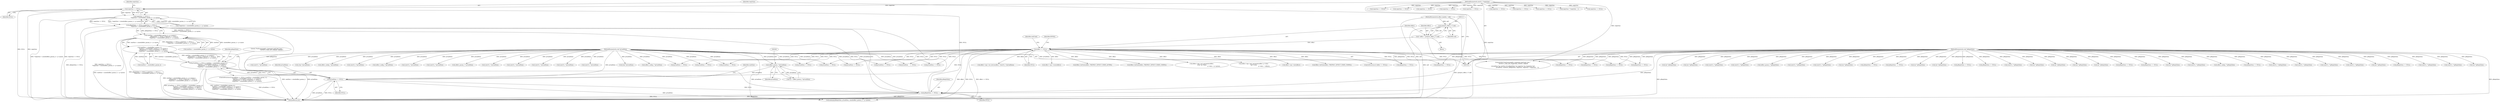 digraph "0_Android_aeea52da00d210587fb3ed895de3d5f2e0264c88_9@pointer" {
"1000391" [label="(Call,replySize == NULL)"];
"1000105" [label="(MethodParameterIn,uint32_t *replySize)"];
"1000387" [label="(Call,pReplyData == NULL)"];
"1000106" [label="(MethodParameterIn,void *pReplyData)"];
"1000369" [label="(Call,pCmdData == NULL)"];
"1000364" [label="(Call,(effect_param_t *)pCmdData)"];
"1000104" [label="(MethodParameterIn,void *pCmdData)"];
"1000117" [label="(Call,effect == NULL)"];
"1000109" [label="(Call,* effect = (preproc_effect_t *) self)"];
"1000111" [label="(Call,(preproc_effect_t *) self)"];
"1000101" [label="(MethodParameterIn,effect_handle_t  self)"];
"1000390" [label="(Call,replySize == NULL ||\n                    *replySize < (sizeof(effect_param_t) + p->psize))"];
"1000386" [label="(Call,pReplyData == NULL || replySize == NULL ||\n                    *replySize < (sizeof(effect_param_t) + p->psize))"];
"1000377" [label="(Call,cmdSize < (sizeof(effect_param_t) + p->psize) ||\n                    pReplyData == NULL || replySize == NULL ||\n                    *replySize < (sizeof(effect_param_t) + p->psize))"];
"1000372" [label="(Call,cmdSize < sizeof(effect_param_t) ||\n                    cmdSize < (sizeof(effect_param_t) + p->psize) ||\n                    pReplyData == NULL || replySize == NULL ||\n                    *replySize < (sizeof(effect_param_t) + p->psize))"];
"1000368" [label="(Call,pCmdData == NULL || cmdSize < sizeof(effect_param_t) ||\n                    cmdSize < (sizeof(effect_param_t) + p->psize) ||\n                    pReplyData == NULL || replySize == NULL ||\n                    *replySize < (sizeof(effect_param_t) + p->psize))"];
"1000393" [label="(Identifier,NULL)"];
"1000560" [label="(Call,replySize == NULL)"];
"1000149" [label="(Call,effect->ops->init(effect))"];
"1000153" [label="(Call,(int *)pReplyData)"];
"1000938" [label="(Call,(uint32_t *)pCmdData)"];
"1000906" [label="(Call,(uint32_t *)pCmdData)"];
"1000821" [label="(Call,replySize == NULL)"];
"1000409" [label="(Call,memcpy(pReplyData, pCmdData, sizeof(effect_param_t) + p->psize))"];
"1000316" [label="(Call,(int *)pReplyData)"];
"1000510" [label="(Call,(effect_param_t *) pCmdData)"];
"1000609" [label="(Call,Effect_SetState(effect, PREPROC_EFFECT_STATE_CONFIG))"];
"1001225" [label="(Call,(uint32_t *)pCmdData)"];
"1000228" [label="(Call,(int *)pReplyData)"];
"1001098" [label="(Call,(uint32_t *)pReplyData)"];
"1000362" [label="(Call,*p = (effect_param_t *)pCmdData)"];
"1001206" [label="(Call,(uint32_t *)pCmdData)"];
"1001217" [label="(Call,(uint32_t *)pReplyData)"];
"1000637" [label="(Call,effect->ops->set_device(effect, *(uint32_t *)pCmdData))"];
"1000373" [label="(Call,cmdSize < sizeof(effect_param_t))"];
"1001053" [label="(Call,pCmdData == NULL)"];
"1000387" [label="(Call,pReplyData == NULL)"];
"1000119" [label="(Identifier,NULL)"];
"1000640" [label="(Call,(uint32_t *)pCmdData)"];
"1000420" [label="(Call,(effect_param_t *)pReplyData)"];
"1001087" [label="(Call,(uint32_t *)pCmdData)"];
"1000278" [label="(Call,pCmdData == NULL)"];
"1000378" [label="(Call,cmdSize < (sizeof(effect_param_t) + p->psize))"];
"1001025" [label="(Call,(uint32_t *)pReplyData)"];
"1000369" [label="(Call,pCmdData == NULL)"];
"1000922" [label="(Call,(uint32_t *)pReplyData)"];
"1000388" [label="(Identifier,pReplyData)"];
"1000590" [label="(Call,replySize == NULL)"];
"1000356" [label="(Call,effect->ops->reset(effect))"];
"1000651" [label="(Call,pCmdData == NULL)"];
"1000367" [label="(ControlStructure,if (pCmdData == NULL || cmdSize < sizeof(effect_param_t) ||\n                    cmdSize < (sizeof(effect_param_t) + p->psize) ||\n                    pReplyData == NULL || replySize == NULL ||\n                    *replySize < (sizeof(effect_param_t) + p->psize)))"];
"1000617" [label="(Call,pCmdData == NULL)"];
"1000606" [label="(Call,(int *)pReplyData)"];
"1000875" [label="(Call,pCmdData == NULL)"];
"1000579" [label="(Call,Effect_SetState(effect, PREPROC_EFFECT_STATE_ACTIVE))"];
"1000886" [label="(Call,pReplyData == NULL)"];
"1000396" [label="(Identifier,replySize)"];
"1001276" [label="(Call,(uint32_t *)pCmdData)"];
"1000679" [label="(Call,(bool *)pCmdData)"];
"1000171" [label="(Call,pReplyData  == NULL)"];
"1000243" [label="(Call,(int *)pReplyData)"];
"1000809" [label="(Call,(int *)pReplyData)"];
"1000101" [label="(MethodParameterIn,effect_handle_t  self)"];
"1000392" [label="(Identifier,replySize)"];
"1000364" [label="(Call,(effect_param_t *)pCmdData)"];
"1000889" [label="(Call,replySize == NULL)"];
"1000246" [label="(Call,Effect_SetState(effect, PREPROC_EFFECT_STATE_CONFIG))"];
"1000212" [label="(Call,(effect_config_t *)pCmdData)"];
"1000493" [label="(Call,replySize == NULL)"];
"1000125" [label="(Identifier,cmdCode)"];
"1001062" [label="(Call,pReplyData == NULL)"];
"1001282" [label="(Call,(uint32_t *)pCmdData)"];
"1000741" [label="(Call,pReplyData == NULL)"];
"1000538" [label="(Call,effect->ops->set_parameter(effect,\n (void *)p->data,\n                                                                p->data + p->psize))"];
"1000253" [label="(Call,pReplyData == NULL)"];
"1001113" [label="(Call,(uint32_t *)pReplyData)"];
"1000774" [label="(Call,(char *)pCmdData)"];
"1001157" [label="(Call,pCmdData == NULL)"];
"1000303" [label="(Call,(int *)pReplyData)"];
"1000310" [label="(Call,(effect_config_t *)pCmdData)"];
"1001318" [label="(MethodReturn,int)"];
"1000205" [label="(Call,(int *)pReplyData)"];
"1000410" [label="(Identifier,pReplyData)"];
"1001182" [label="(Call,ALOGE(\"PreProcessingFx_Command cmdCode Case: \"\n \"EFFECT_CMD_SET_FEATURE_CONFIG: ERROR\n\"\n \"pCmdData %p cmdSize %d pReplyData %p replySize %p *replySize %d\",\n                        pCmdData, cmdSize, pReplyData, replySize, replySize ? *replySize : -1))"];
"1000405" [label="(Literal,\"PreProcessingFx_Command cmdCode Case: \"\n                         \"EFFECT_CMD_GET_PARAM: ERROR\")"];
"1000859" [label="(Call,(int *)pReplyData)"];
"1000109" [label="(Call,* effect = (preproc_effect_t *) self)"];
"1000110" [label="(Identifier,effect)"];
"1000818" [label="(Call,pReplyData == NULL)"];
"1000162" [label="(Call,pCmdData    == NULL)"];
"1000113" [label="(Identifier,self)"];
"1000117" [label="(Call,effect == NULL)"];
"1000374" [label="(Identifier,cmdSize)"];
"1000368" [label="(Call,pCmdData == NULL || cmdSize < sizeof(effect_param_t) ||\n                    cmdSize < (sizeof(effect_param_t) + p->psize) ||\n                    pReplyData == NULL || replySize == NULL ||\n                    *replySize < (sizeof(effect_param_t) + p->psize))"];
"1000450" [label="(Call,effect->ops->get_parameter(effect, p->data,\n &p->vsize,\n                                                       p->data + voffset))"];
"1000391" [label="(Call,replySize == NULL)"];
"1000663" [label="(Call,replySize == NULL)"];
"1000105" [label="(MethodParameterIn,uint32_t *replySize)"];
"1000107" [label="(Block,)"];
"1000576" [label="(Call,(int *)pReplyData)"];
"1000489" [label="(Call,pReplyData == NULL)"];
"1000660" [label="(Call,pReplyData == NULL)"];
"1001173" [label="(Call,replySize == NULL)"];
"1000556" [label="(Call,pReplyData == NULL)"];
"1000535" [label="(Call,(int *)pReplyData)"];
"1000104" [label="(MethodParameterIn,void *pCmdData)"];
"1000366" [label="(Identifier,pCmdData)"];
"1000394" [label="(Call,*replySize < (sizeof(effect_param_t) + p->psize))"];
"1000991" [label="(Call,(uint32_t *)pReplyData)"];
"1000586" [label="(Call,pReplyData == NULL)"];
"1000372" [label="(Call,cmdSize < sizeof(effect_param_t) ||\n                    cmdSize < (sizeof(effect_param_t) + p->psize) ||\n                    pReplyData == NULL || replySize == NULL ||\n                    *replySize < (sizeof(effect_param_t) + p->psize))"];
"1000123" [label="(Identifier,EINVAL)"];
"1000271" [label="(Call,(effect_config_t *)pReplyData)"];
"1000390" [label="(Call,replySize == NULL ||\n                    *replySize < (sizeof(effect_param_t) + p->psize))"];
"1000287" [label="(Call,pReplyData == NULL)"];
"1001032" [label="(Call,(uint32_t *)pReplyData)"];
"1000737" [label="(Call,pCmdData == NULL)"];
"1000106" [label="(MethodParameterIn,void *pReplyData)"];
"1000744" [label="(Call,replySize == NULL)"];
"1001127" [label="(Call,(uint32_t *)pReplyData)"];
"1000370" [label="(Identifier,pCmdData)"];
"1000371" [label="(Identifier,NULL)"];
"1001267" [label="(Call,(uint32_t *)pReplyData)"];
"1000389" [label="(Identifier,NULL)"];
"1000966" [label="(Call,(uint32_t *)pReplyData)"];
"1001247" [label="(Call,(uint32_t *)pCmdData)"];
"1000344" [label="(Call,(effect_config_t *)pCmdData)"];
"1000377" [label="(Call,cmdSize < (sizeof(effect_param_t) + p->psize) ||\n                    pReplyData == NULL || replySize == NULL ||\n                    *replySize < (sizeof(effect_param_t) + p->psize))"];
"1001188" [label="(Call,replySize ? *replySize : -1)"];
"1000728" [label="(Call,(int *)pReplyData)"];
"1000386" [label="(Call,pReplyData == NULL || replySize == NULL ||\n                    *replySize < (sizeof(effect_param_t) + p->psize))"];
"1000130" [label="(Call,pReplyData == NULL)"];
"1001066" [label="(Call,replySize == NULL)"];
"1001169" [label="(Call,pReplyData == NULL)"];
"1000480" [label="(Call,pCmdData == NULL)"];
"1001003" [label="(Call,(uint32_t *)pReplyData)"];
"1001295" [label="(Call,(uint32_t *)pReplyData)"];
"1000116" [label="(ControlStructure,if (effect == NULL))"];
"1000111" [label="(Call,(preproc_effect_t *) self)"];
"1000118" [label="(Identifier,effect)"];
"1000326" [label="(Call,pReplyData == NULL)"];
"1000391" -> "1000390"  [label="AST: "];
"1000391" -> "1000393"  [label="CFG: "];
"1000392" -> "1000391"  [label="AST: "];
"1000393" -> "1000391"  [label="AST: "];
"1000396" -> "1000391"  [label="CFG: "];
"1000390" -> "1000391"  [label="CFG: "];
"1000391" -> "1001318"  [label="DDG: replySize"];
"1000391" -> "1001318"  [label="DDG: NULL"];
"1000391" -> "1000390"  [label="DDG: replySize"];
"1000391" -> "1000390"  [label="DDG: NULL"];
"1000105" -> "1000391"  [label="DDG: replySize"];
"1000387" -> "1000391"  [label="DDG: NULL"];
"1000105" -> "1000100"  [label="AST: "];
"1000105" -> "1001318"  [label="DDG: replySize"];
"1000105" -> "1000493"  [label="DDG: replySize"];
"1000105" -> "1000560"  [label="DDG: replySize"];
"1000105" -> "1000590"  [label="DDG: replySize"];
"1000105" -> "1000663"  [label="DDG: replySize"];
"1000105" -> "1000744"  [label="DDG: replySize"];
"1000105" -> "1000821"  [label="DDG: replySize"];
"1000105" -> "1000889"  [label="DDG: replySize"];
"1000105" -> "1001066"  [label="DDG: replySize"];
"1000105" -> "1001173"  [label="DDG: replySize"];
"1000105" -> "1001182"  [label="DDG: replySize"];
"1000105" -> "1001188"  [label="DDG: replySize"];
"1000387" -> "1000386"  [label="AST: "];
"1000387" -> "1000389"  [label="CFG: "];
"1000388" -> "1000387"  [label="AST: "];
"1000389" -> "1000387"  [label="AST: "];
"1000392" -> "1000387"  [label="CFG: "];
"1000386" -> "1000387"  [label="CFG: "];
"1000387" -> "1001318"  [label="DDG: NULL"];
"1000387" -> "1001318"  [label="DDG: pReplyData"];
"1000387" -> "1000386"  [label="DDG: pReplyData"];
"1000387" -> "1000386"  [label="DDG: NULL"];
"1000106" -> "1000387"  [label="DDG: pReplyData"];
"1000369" -> "1000387"  [label="DDG: NULL"];
"1000387" -> "1000409"  [label="DDG: pReplyData"];
"1000106" -> "1000100"  [label="AST: "];
"1000106" -> "1001318"  [label="DDG: pReplyData"];
"1000106" -> "1000130"  [label="DDG: pReplyData"];
"1000106" -> "1000153"  [label="DDG: pReplyData"];
"1000106" -> "1000171"  [label="DDG: pReplyData"];
"1000106" -> "1000205"  [label="DDG: pReplyData"];
"1000106" -> "1000228"  [label="DDG: pReplyData"];
"1000106" -> "1000243"  [label="DDG: pReplyData"];
"1000106" -> "1000253"  [label="DDG: pReplyData"];
"1000106" -> "1000271"  [label="DDG: pReplyData"];
"1000106" -> "1000287"  [label="DDG: pReplyData"];
"1000106" -> "1000303"  [label="DDG: pReplyData"];
"1000106" -> "1000316"  [label="DDG: pReplyData"];
"1000106" -> "1000326"  [label="DDG: pReplyData"];
"1000106" -> "1000409"  [label="DDG: pReplyData"];
"1000106" -> "1000420"  [label="DDG: pReplyData"];
"1000106" -> "1000489"  [label="DDG: pReplyData"];
"1000106" -> "1000535"  [label="DDG: pReplyData"];
"1000106" -> "1000556"  [label="DDG: pReplyData"];
"1000106" -> "1000576"  [label="DDG: pReplyData"];
"1000106" -> "1000586"  [label="DDG: pReplyData"];
"1000106" -> "1000606"  [label="DDG: pReplyData"];
"1000106" -> "1000660"  [label="DDG: pReplyData"];
"1000106" -> "1000728"  [label="DDG: pReplyData"];
"1000106" -> "1000741"  [label="DDG: pReplyData"];
"1000106" -> "1000809"  [label="DDG: pReplyData"];
"1000106" -> "1000818"  [label="DDG: pReplyData"];
"1000106" -> "1000859"  [label="DDG: pReplyData"];
"1000106" -> "1000886"  [label="DDG: pReplyData"];
"1000106" -> "1000922"  [label="DDG: pReplyData"];
"1000106" -> "1000966"  [label="DDG: pReplyData"];
"1000106" -> "1000991"  [label="DDG: pReplyData"];
"1000106" -> "1001003"  [label="DDG: pReplyData"];
"1000106" -> "1001025"  [label="DDG: pReplyData"];
"1000106" -> "1001032"  [label="DDG: pReplyData"];
"1000106" -> "1001062"  [label="DDG: pReplyData"];
"1000106" -> "1001098"  [label="DDG: pReplyData"];
"1000106" -> "1001113"  [label="DDG: pReplyData"];
"1000106" -> "1001127"  [label="DDG: pReplyData"];
"1000106" -> "1001169"  [label="DDG: pReplyData"];
"1000106" -> "1001182"  [label="DDG: pReplyData"];
"1000106" -> "1001217"  [label="DDG: pReplyData"];
"1000106" -> "1001267"  [label="DDG: pReplyData"];
"1000106" -> "1001295"  [label="DDG: pReplyData"];
"1000369" -> "1000368"  [label="AST: "];
"1000369" -> "1000371"  [label="CFG: "];
"1000370" -> "1000369"  [label="AST: "];
"1000371" -> "1000369"  [label="AST: "];
"1000374" -> "1000369"  [label="CFG: "];
"1000368" -> "1000369"  [label="CFG: "];
"1000369" -> "1001318"  [label="DDG: pCmdData"];
"1000369" -> "1001318"  [label="DDG: NULL"];
"1000369" -> "1000368"  [label="DDG: pCmdData"];
"1000369" -> "1000368"  [label="DDG: NULL"];
"1000364" -> "1000369"  [label="DDG: pCmdData"];
"1000104" -> "1000369"  [label="DDG: pCmdData"];
"1000117" -> "1000369"  [label="DDG: NULL"];
"1000369" -> "1000409"  [label="DDG: pCmdData"];
"1000364" -> "1000362"  [label="AST: "];
"1000364" -> "1000366"  [label="CFG: "];
"1000365" -> "1000364"  [label="AST: "];
"1000366" -> "1000364"  [label="AST: "];
"1000362" -> "1000364"  [label="CFG: "];
"1000364" -> "1000362"  [label="DDG: pCmdData"];
"1000104" -> "1000364"  [label="DDG: pCmdData"];
"1000104" -> "1000100"  [label="AST: "];
"1000104" -> "1001318"  [label="DDG: pCmdData"];
"1000104" -> "1000162"  [label="DDG: pCmdData"];
"1000104" -> "1000212"  [label="DDG: pCmdData"];
"1000104" -> "1000278"  [label="DDG: pCmdData"];
"1000104" -> "1000310"  [label="DDG: pCmdData"];
"1000104" -> "1000344"  [label="DDG: pCmdData"];
"1000104" -> "1000409"  [label="DDG: pCmdData"];
"1000104" -> "1000480"  [label="DDG: pCmdData"];
"1000104" -> "1000510"  [label="DDG: pCmdData"];
"1000104" -> "1000617"  [label="DDG: pCmdData"];
"1000104" -> "1000640"  [label="DDG: pCmdData"];
"1000104" -> "1000651"  [label="DDG: pCmdData"];
"1000104" -> "1000679"  [label="DDG: pCmdData"];
"1000104" -> "1000737"  [label="DDG: pCmdData"];
"1000104" -> "1000774"  [label="DDG: pCmdData"];
"1000104" -> "1000875"  [label="DDG: pCmdData"];
"1000104" -> "1000906"  [label="DDG: pCmdData"];
"1000104" -> "1000938"  [label="DDG: pCmdData"];
"1000104" -> "1001053"  [label="DDG: pCmdData"];
"1000104" -> "1001087"  [label="DDG: pCmdData"];
"1000104" -> "1001157"  [label="DDG: pCmdData"];
"1000104" -> "1001182"  [label="DDG: pCmdData"];
"1000104" -> "1001206"  [label="DDG: pCmdData"];
"1000104" -> "1001225"  [label="DDG: pCmdData"];
"1000104" -> "1001247"  [label="DDG: pCmdData"];
"1000104" -> "1001276"  [label="DDG: pCmdData"];
"1000104" -> "1001282"  [label="DDG: pCmdData"];
"1000117" -> "1000116"  [label="AST: "];
"1000117" -> "1000119"  [label="CFG: "];
"1000118" -> "1000117"  [label="AST: "];
"1000119" -> "1000117"  [label="AST: "];
"1000123" -> "1000117"  [label="CFG: "];
"1000125" -> "1000117"  [label="CFG: "];
"1000117" -> "1001318"  [label="DDG: effect == NULL"];
"1000117" -> "1001318"  [label="DDG: effect"];
"1000117" -> "1001318"  [label="DDG: NULL"];
"1000109" -> "1000117"  [label="DDG: effect"];
"1000117" -> "1000130"  [label="DDG: NULL"];
"1000117" -> "1000149"  [label="DDG: effect"];
"1000117" -> "1000162"  [label="DDG: NULL"];
"1000117" -> "1000246"  [label="DDG: effect"];
"1000117" -> "1000253"  [label="DDG: NULL"];
"1000117" -> "1000278"  [label="DDG: NULL"];
"1000117" -> "1000326"  [label="DDG: NULL"];
"1000117" -> "1000356"  [label="DDG: effect"];
"1000117" -> "1000450"  [label="DDG: effect"];
"1000117" -> "1000480"  [label="DDG: NULL"];
"1000117" -> "1000538"  [label="DDG: effect"];
"1000117" -> "1000556"  [label="DDG: NULL"];
"1000117" -> "1000579"  [label="DDG: effect"];
"1000117" -> "1000586"  [label="DDG: NULL"];
"1000117" -> "1000609"  [label="DDG: effect"];
"1000117" -> "1000617"  [label="DDG: NULL"];
"1000117" -> "1000637"  [label="DDG: effect"];
"1000117" -> "1000651"  [label="DDG: NULL"];
"1000117" -> "1000737"  [label="DDG: NULL"];
"1000117" -> "1000818"  [label="DDG: NULL"];
"1000117" -> "1000875"  [label="DDG: NULL"];
"1000117" -> "1001053"  [label="DDG: NULL"];
"1000117" -> "1001157"  [label="DDG: NULL"];
"1000109" -> "1000107"  [label="AST: "];
"1000109" -> "1000111"  [label="CFG: "];
"1000110" -> "1000109"  [label="AST: "];
"1000111" -> "1000109"  [label="AST: "];
"1000118" -> "1000109"  [label="CFG: "];
"1000109" -> "1001318"  [label="DDG: (preproc_effect_t *) self"];
"1000111" -> "1000109"  [label="DDG: self"];
"1000111" -> "1000113"  [label="CFG: "];
"1000112" -> "1000111"  [label="AST: "];
"1000113" -> "1000111"  [label="AST: "];
"1000111" -> "1001318"  [label="DDG: self"];
"1000101" -> "1000111"  [label="DDG: self"];
"1000101" -> "1000100"  [label="AST: "];
"1000101" -> "1001318"  [label="DDG: self"];
"1000390" -> "1000386"  [label="AST: "];
"1000390" -> "1000394"  [label="CFG: "];
"1000394" -> "1000390"  [label="AST: "];
"1000386" -> "1000390"  [label="CFG: "];
"1000390" -> "1001318"  [label="DDG: *replySize < (sizeof(effect_param_t) + p->psize)"];
"1000390" -> "1001318"  [label="DDG: replySize == NULL"];
"1000390" -> "1000386"  [label="DDG: replySize == NULL"];
"1000390" -> "1000386"  [label="DDG: *replySize < (sizeof(effect_param_t) + p->psize)"];
"1000394" -> "1000390"  [label="DDG: *replySize"];
"1000394" -> "1000390"  [label="DDG: sizeof(effect_param_t) + p->psize"];
"1000386" -> "1000377"  [label="AST: "];
"1000377" -> "1000386"  [label="CFG: "];
"1000386" -> "1001318"  [label="DDG: pReplyData == NULL"];
"1000386" -> "1001318"  [label="DDG: replySize == NULL ||\n                    *replySize < (sizeof(effect_param_t) + p->psize)"];
"1000386" -> "1000377"  [label="DDG: pReplyData == NULL"];
"1000386" -> "1000377"  [label="DDG: replySize == NULL ||\n                    *replySize < (sizeof(effect_param_t) + p->psize)"];
"1000377" -> "1000372"  [label="AST: "];
"1000377" -> "1000378"  [label="CFG: "];
"1000378" -> "1000377"  [label="AST: "];
"1000372" -> "1000377"  [label="CFG: "];
"1000377" -> "1001318"  [label="DDG: cmdSize < (sizeof(effect_param_t) + p->psize)"];
"1000377" -> "1001318"  [label="DDG: pReplyData == NULL || replySize == NULL ||\n                    *replySize < (sizeof(effect_param_t) + p->psize)"];
"1000377" -> "1000372"  [label="DDG: cmdSize < (sizeof(effect_param_t) + p->psize)"];
"1000377" -> "1000372"  [label="DDG: pReplyData == NULL || replySize == NULL ||\n                    *replySize < (sizeof(effect_param_t) + p->psize)"];
"1000378" -> "1000377"  [label="DDG: cmdSize"];
"1000378" -> "1000377"  [label="DDG: sizeof(effect_param_t) + p->psize"];
"1000372" -> "1000368"  [label="AST: "];
"1000372" -> "1000373"  [label="CFG: "];
"1000373" -> "1000372"  [label="AST: "];
"1000368" -> "1000372"  [label="CFG: "];
"1000372" -> "1001318"  [label="DDG: cmdSize < (sizeof(effect_param_t) + p->psize) ||\n                    pReplyData == NULL || replySize == NULL ||\n                    *replySize < (sizeof(effect_param_t) + p->psize)"];
"1000372" -> "1001318"  [label="DDG: cmdSize < sizeof(effect_param_t)"];
"1000372" -> "1000368"  [label="DDG: cmdSize < sizeof(effect_param_t)"];
"1000372" -> "1000368"  [label="DDG: cmdSize < (sizeof(effect_param_t) + p->psize) ||\n                    pReplyData == NULL || replySize == NULL ||\n                    *replySize < (sizeof(effect_param_t) + p->psize)"];
"1000373" -> "1000372"  [label="DDG: cmdSize"];
"1000368" -> "1000367"  [label="AST: "];
"1000405" -> "1000368"  [label="CFG: "];
"1000410" -> "1000368"  [label="CFG: "];
"1000368" -> "1001318"  [label="DDG: pCmdData == NULL"];
"1000368" -> "1001318"  [label="DDG: pCmdData == NULL || cmdSize < sizeof(effect_param_t) ||\n                    cmdSize < (sizeof(effect_param_t) + p->psize) ||\n                    pReplyData == NULL || replySize == NULL ||\n                    *replySize < (sizeof(effect_param_t) + p->psize)"];
"1000368" -> "1001318"  [label="DDG: cmdSize < sizeof(effect_param_t) ||\n                    cmdSize < (sizeof(effect_param_t) + p->psize) ||\n                    pReplyData == NULL || replySize == NULL ||\n                    *replySize < (sizeof(effect_param_t) + p->psize)"];
}
